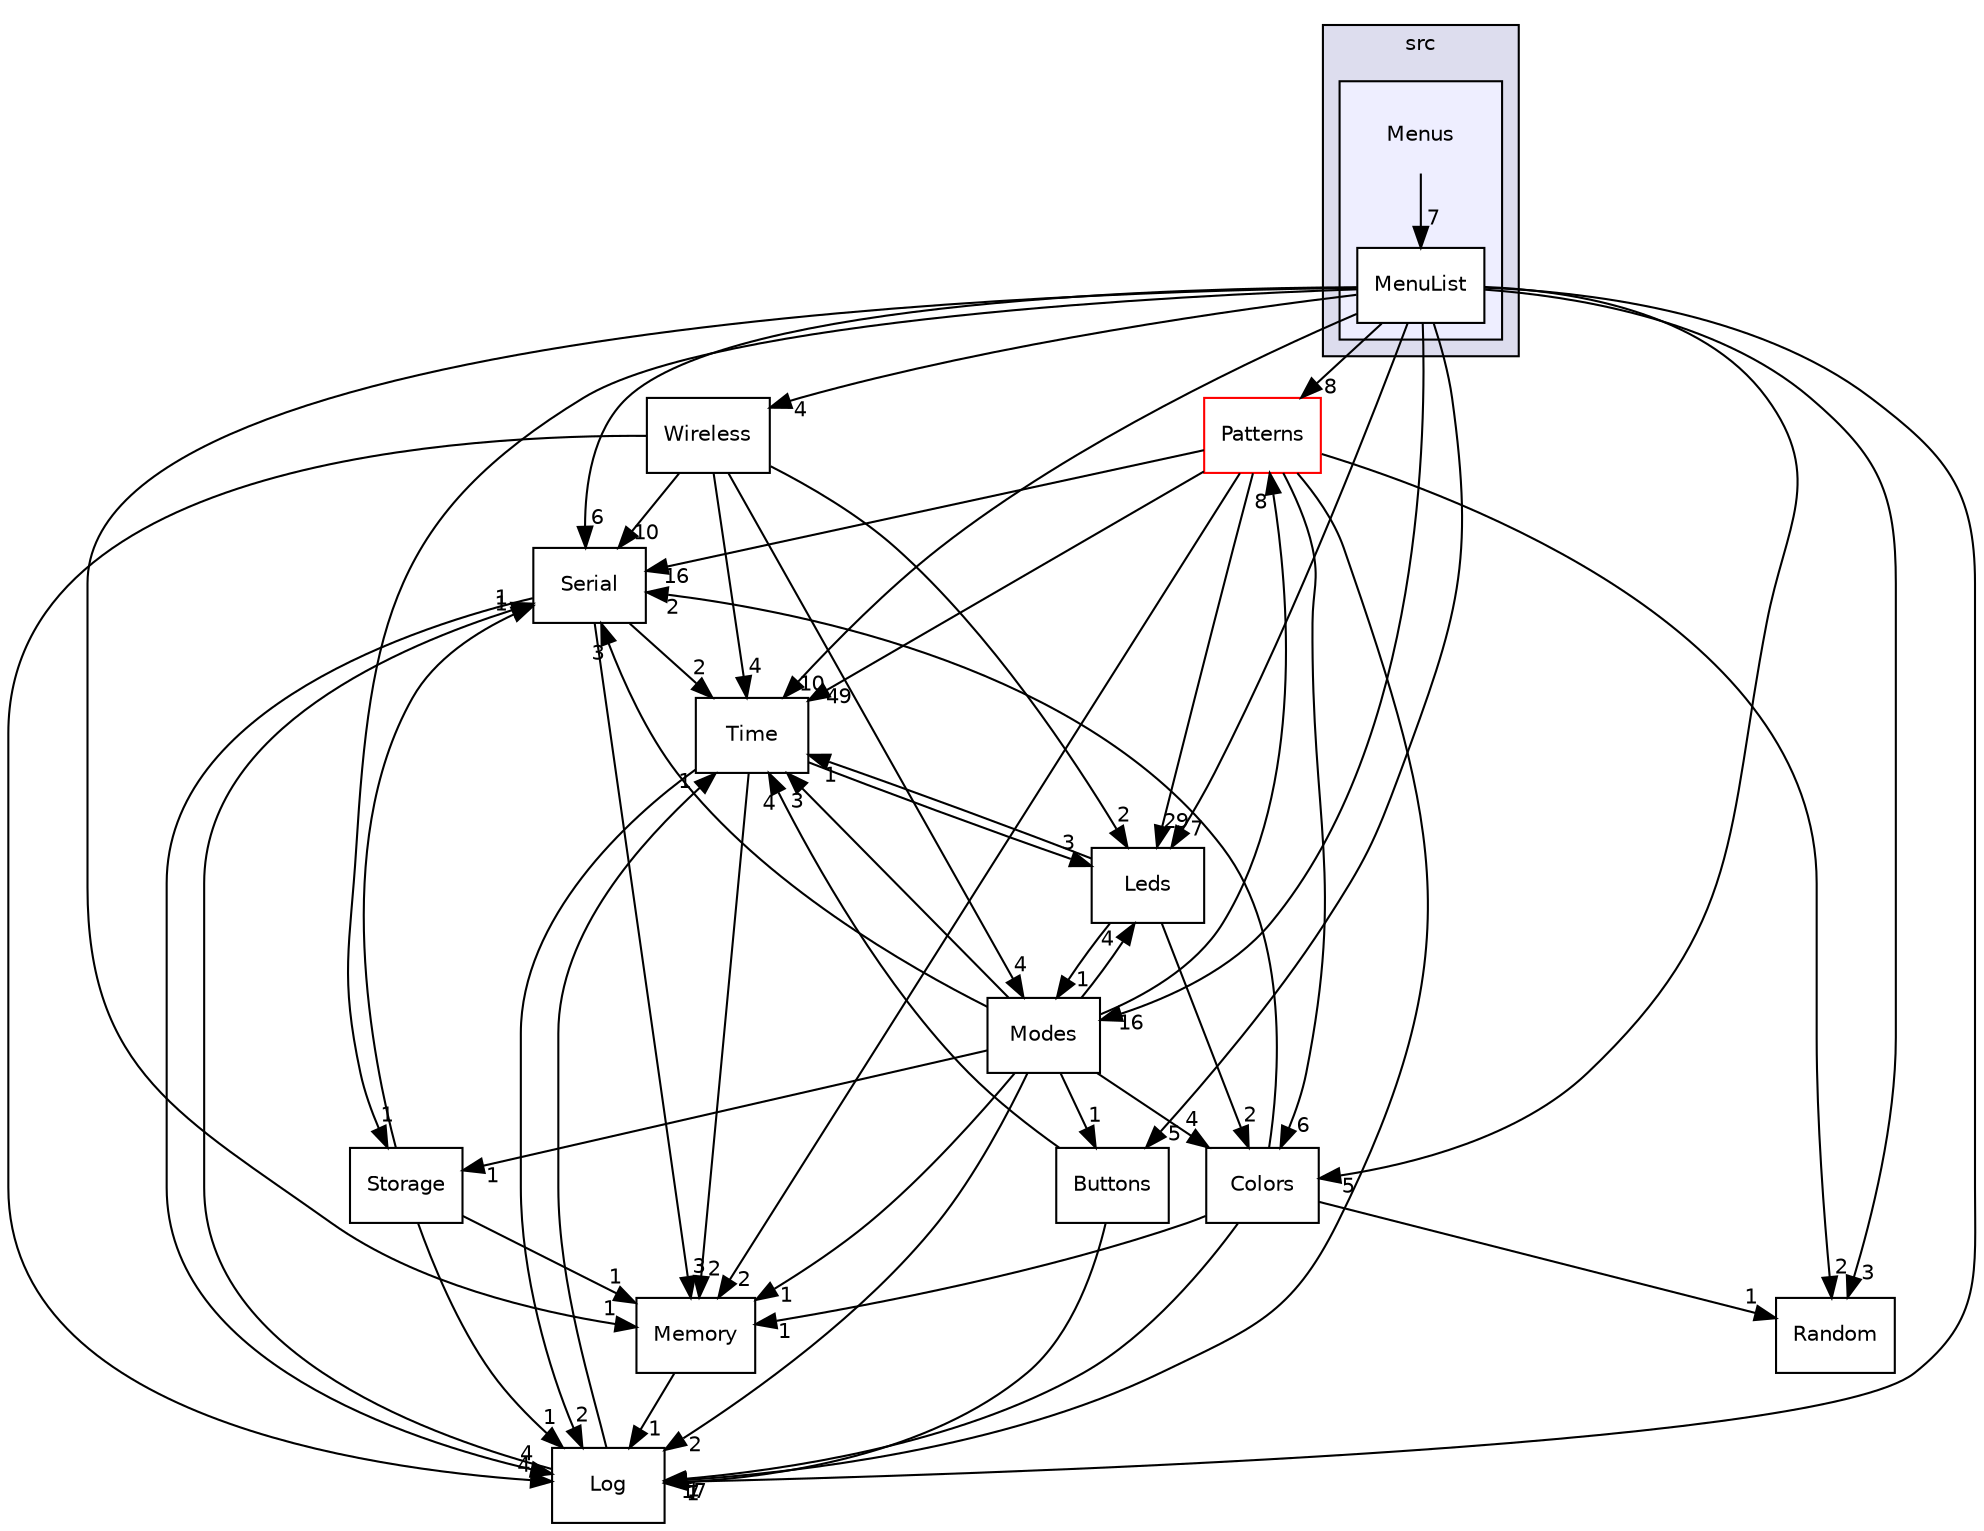 digraph "VortexEngine/src/Menus" {
  bgcolor=transparent;
  compound=true
  node [ fontsize="10", fontname="Helvetica"];
  edge [ labelfontsize="10", labelfontname="Helvetica"];
  subgraph clusterdir_df02266255841645c523fab960c9ed1d {
    graph [ bgcolor="#ddddee", pencolor="black", label="src" fontname="Helvetica", fontsize="10", URL="dir_df02266255841645c523fab960c9ed1d.html"]
  subgraph clusterdir_7e4d93e079ad601e0006c23ac3d37255 {
    graph [ bgcolor="#eeeeff", pencolor="black", label="" URL="dir_7e4d93e079ad601e0006c23ac3d37255.html"];
    dir_7e4d93e079ad601e0006c23ac3d37255 [shape=plaintext label="Menus"];
    dir_64b4510cba155c652ac883383ddf0b92 [shape=box label="MenuList" color="black" fillcolor="white" style="filled" URL="dir_64b4510cba155c652ac883383ddf0b92.html"];
  }
  }
  dir_d3731d706719beb3d6001df5dcff2644 [shape=box label="Patterns" color="red" URL="dir_d3731d706719beb3d6001df5dcff2644.html"];
  dir_1d79b4615f725ce6e1b38311d89b4d4f [shape=box label="Wireless" URL="dir_1d79b4615f725ce6e1b38311d89b4d4f.html"];
  dir_cabf3d63e98569a74ecb960b83c4a15b [shape=box label="Serial" URL="dir_cabf3d63e98569a74ecb960b83c4a15b.html"];
  dir_61b212e579fd471c490a116dc3a4c8cf [shape=box label="Storage" URL="dir_61b212e579fd471c490a116dc3a4c8cf.html"];
  dir_63ce3ba067bdf35a8f7c780ac03d51a3 [shape=box label="Time" URL="dir_63ce3ba067bdf35a8f7c780ac03d51a3.html"];
  dir_4d7f8bf987ecca6ad9438e8e8937cf95 [shape=box label="Modes" URL="dir_4d7f8bf987ecca6ad9438e8e8937cf95.html"];
  dir_9a5c88f87170865d940dc95c76676edb [shape=box label="Log" URL="dir_9a5c88f87170865d940dc95c76676edb.html"];
  dir_7e29431de6169dbb5f5ee7a990ed2b16 [shape=box label="Memory" URL="dir_7e29431de6169dbb5f5ee7a990ed2b16.html"];
  dir_60d51ee7315d72413f26211ac43a217e [shape=box label="Leds" URL="dir_60d51ee7315d72413f26211ac43a217e.html"];
  dir_ce91f970b513fb5ff406625265505b14 [shape=box label="Colors" URL="dir_ce91f970b513fb5ff406625265505b14.html"];
  dir_ff5a4dc0324506fcdfb8f8f681f9dae7 [shape=box label="Buttons" URL="dir_ff5a4dc0324506fcdfb8f8f681f9dae7.html"];
  dir_77968f70279e8f688919023f4af8a16f [shape=box label="Random" URL="dir_77968f70279e8f688919023f4af8a16f.html"];
  dir_d3731d706719beb3d6001df5dcff2644->dir_cabf3d63e98569a74ecb960b83c4a15b [headlabel="16", labeldistance=1.5 headhref="dir_000010_000015.html"];
  dir_d3731d706719beb3d6001df5dcff2644->dir_63ce3ba067bdf35a8f7c780ac03d51a3 [headlabel="49", labeldistance=1.5 headhref="dir_000010_000017.html"];
  dir_d3731d706719beb3d6001df5dcff2644->dir_9a5c88f87170865d940dc95c76676edb [headlabel="17", labeldistance=1.5 headhref="dir_000010_000005.html"];
  dir_d3731d706719beb3d6001df5dcff2644->dir_7e29431de6169dbb5f5ee7a990ed2b16 [headlabel="2", labeldistance=1.5 headhref="dir_000010_000006.html"];
  dir_d3731d706719beb3d6001df5dcff2644->dir_60d51ee7315d72413f26211ac43a217e [headlabel="29", labeldistance=1.5 headhref="dir_000010_000004.html"];
  dir_d3731d706719beb3d6001df5dcff2644->dir_ce91f970b513fb5ff406625265505b14 [headlabel="6", labeldistance=1.5 headhref="dir_000010_000003.html"];
  dir_d3731d706719beb3d6001df5dcff2644->dir_77968f70279e8f688919023f4af8a16f [headlabel="2", labeldistance=1.5 headhref="dir_000010_000014.html"];
  dir_1d79b4615f725ce6e1b38311d89b4d4f->dir_cabf3d63e98569a74ecb960b83c4a15b [headlabel="10", labeldistance=1.5 headhref="dir_000019_000015.html"];
  dir_1d79b4615f725ce6e1b38311d89b4d4f->dir_63ce3ba067bdf35a8f7c780ac03d51a3 [headlabel="4", labeldistance=1.5 headhref="dir_000019_000017.html"];
  dir_1d79b4615f725ce6e1b38311d89b4d4f->dir_4d7f8bf987ecca6ad9438e8e8937cf95 [headlabel="4", labeldistance=1.5 headhref="dir_000019_000009.html"];
  dir_1d79b4615f725ce6e1b38311d89b4d4f->dir_9a5c88f87170865d940dc95c76676edb [headlabel="4", labeldistance=1.5 headhref="dir_000019_000005.html"];
  dir_1d79b4615f725ce6e1b38311d89b4d4f->dir_60d51ee7315d72413f26211ac43a217e [headlabel="2", labeldistance=1.5 headhref="dir_000019_000004.html"];
  dir_cabf3d63e98569a74ecb960b83c4a15b->dir_63ce3ba067bdf35a8f7c780ac03d51a3 [headlabel="2", labeldistance=1.5 headhref="dir_000015_000017.html"];
  dir_cabf3d63e98569a74ecb960b83c4a15b->dir_9a5c88f87170865d940dc95c76676edb [headlabel="4", labeldistance=1.5 headhref="dir_000015_000005.html"];
  dir_cabf3d63e98569a74ecb960b83c4a15b->dir_7e29431de6169dbb5f5ee7a990ed2b16 [headlabel="3", labeldistance=1.5 headhref="dir_000015_000006.html"];
  dir_61b212e579fd471c490a116dc3a4c8cf->dir_cabf3d63e98569a74ecb960b83c4a15b [headlabel="1", labeldistance=1.5 headhref="dir_000016_000015.html"];
  dir_61b212e579fd471c490a116dc3a4c8cf->dir_9a5c88f87170865d940dc95c76676edb [headlabel="1", labeldistance=1.5 headhref="dir_000016_000005.html"];
  dir_61b212e579fd471c490a116dc3a4c8cf->dir_7e29431de6169dbb5f5ee7a990ed2b16 [headlabel="1", labeldistance=1.5 headhref="dir_000016_000006.html"];
  dir_63ce3ba067bdf35a8f7c780ac03d51a3->dir_9a5c88f87170865d940dc95c76676edb [headlabel="2", labeldistance=1.5 headhref="dir_000017_000005.html"];
  dir_63ce3ba067bdf35a8f7c780ac03d51a3->dir_7e29431de6169dbb5f5ee7a990ed2b16 [headlabel="2", labeldistance=1.5 headhref="dir_000017_000006.html"];
  dir_63ce3ba067bdf35a8f7c780ac03d51a3->dir_60d51ee7315d72413f26211ac43a217e [headlabel="3", labeldistance=1.5 headhref="dir_000017_000004.html"];
  dir_4d7f8bf987ecca6ad9438e8e8937cf95->dir_d3731d706719beb3d6001df5dcff2644 [headlabel="8", labeldistance=1.5 headhref="dir_000009_000010.html"];
  dir_4d7f8bf987ecca6ad9438e8e8937cf95->dir_cabf3d63e98569a74ecb960b83c4a15b [headlabel="3", labeldistance=1.5 headhref="dir_000009_000015.html"];
  dir_4d7f8bf987ecca6ad9438e8e8937cf95->dir_61b212e579fd471c490a116dc3a4c8cf [headlabel="1", labeldistance=1.5 headhref="dir_000009_000016.html"];
  dir_4d7f8bf987ecca6ad9438e8e8937cf95->dir_63ce3ba067bdf35a8f7c780ac03d51a3 [headlabel="3", labeldistance=1.5 headhref="dir_000009_000017.html"];
  dir_4d7f8bf987ecca6ad9438e8e8937cf95->dir_9a5c88f87170865d940dc95c76676edb [headlabel="2", labeldistance=1.5 headhref="dir_000009_000005.html"];
  dir_4d7f8bf987ecca6ad9438e8e8937cf95->dir_7e29431de6169dbb5f5ee7a990ed2b16 [headlabel="1", labeldistance=1.5 headhref="dir_000009_000006.html"];
  dir_4d7f8bf987ecca6ad9438e8e8937cf95->dir_60d51ee7315d72413f26211ac43a217e [headlabel="4", labeldistance=1.5 headhref="dir_000009_000004.html"];
  dir_4d7f8bf987ecca6ad9438e8e8937cf95->dir_ce91f970b513fb5ff406625265505b14 [headlabel="4", labeldistance=1.5 headhref="dir_000009_000003.html"];
  dir_4d7f8bf987ecca6ad9438e8e8937cf95->dir_ff5a4dc0324506fcdfb8f8f681f9dae7 [headlabel="1", labeldistance=1.5 headhref="dir_000009_000002.html"];
  dir_9a5c88f87170865d940dc95c76676edb->dir_cabf3d63e98569a74ecb960b83c4a15b [headlabel="1", labeldistance=1.5 headhref="dir_000005_000015.html"];
  dir_9a5c88f87170865d940dc95c76676edb->dir_63ce3ba067bdf35a8f7c780ac03d51a3 [headlabel="1", labeldistance=1.5 headhref="dir_000005_000017.html"];
  dir_7e29431de6169dbb5f5ee7a990ed2b16->dir_9a5c88f87170865d940dc95c76676edb [headlabel="1", labeldistance=1.5 headhref="dir_000006_000005.html"];
  dir_60d51ee7315d72413f26211ac43a217e->dir_63ce3ba067bdf35a8f7c780ac03d51a3 [headlabel="1", labeldistance=1.5 headhref="dir_000004_000017.html"];
  dir_60d51ee7315d72413f26211ac43a217e->dir_4d7f8bf987ecca6ad9438e8e8937cf95 [headlabel="1", labeldistance=1.5 headhref="dir_000004_000009.html"];
  dir_60d51ee7315d72413f26211ac43a217e->dir_ce91f970b513fb5ff406625265505b14 [headlabel="2", labeldistance=1.5 headhref="dir_000004_000003.html"];
  dir_64b4510cba155c652ac883383ddf0b92->dir_d3731d706719beb3d6001df5dcff2644 [headlabel="8", labeldistance=1.5 headhref="dir_000008_000010.html"];
  dir_64b4510cba155c652ac883383ddf0b92->dir_1d79b4615f725ce6e1b38311d89b4d4f [headlabel="4", labeldistance=1.5 headhref="dir_000008_000019.html"];
  dir_64b4510cba155c652ac883383ddf0b92->dir_cabf3d63e98569a74ecb960b83c4a15b [headlabel="6", labeldistance=1.5 headhref="dir_000008_000015.html"];
  dir_64b4510cba155c652ac883383ddf0b92->dir_61b212e579fd471c490a116dc3a4c8cf [headlabel="1", labeldistance=1.5 headhref="dir_000008_000016.html"];
  dir_64b4510cba155c652ac883383ddf0b92->dir_63ce3ba067bdf35a8f7c780ac03d51a3 [headlabel="10", labeldistance=1.5 headhref="dir_000008_000017.html"];
  dir_64b4510cba155c652ac883383ddf0b92->dir_4d7f8bf987ecca6ad9438e8e8937cf95 [headlabel="16", labeldistance=1.5 headhref="dir_000008_000009.html"];
  dir_64b4510cba155c652ac883383ddf0b92->dir_9a5c88f87170865d940dc95c76676edb [headlabel="7", labeldistance=1.5 headhref="dir_000008_000005.html"];
  dir_64b4510cba155c652ac883383ddf0b92->dir_7e29431de6169dbb5f5ee7a990ed2b16 [headlabel="1", labeldistance=1.5 headhref="dir_000008_000006.html"];
  dir_64b4510cba155c652ac883383ddf0b92->dir_60d51ee7315d72413f26211ac43a217e [headlabel="7", labeldistance=1.5 headhref="dir_000008_000004.html"];
  dir_64b4510cba155c652ac883383ddf0b92->dir_ce91f970b513fb5ff406625265505b14 [headlabel="5", labeldistance=1.5 headhref="dir_000008_000003.html"];
  dir_64b4510cba155c652ac883383ddf0b92->dir_ff5a4dc0324506fcdfb8f8f681f9dae7 [headlabel="5", labeldistance=1.5 headhref="dir_000008_000002.html"];
  dir_64b4510cba155c652ac883383ddf0b92->dir_77968f70279e8f688919023f4af8a16f [headlabel="3", labeldistance=1.5 headhref="dir_000008_000014.html"];
  dir_ce91f970b513fb5ff406625265505b14->dir_cabf3d63e98569a74ecb960b83c4a15b [headlabel="2", labeldistance=1.5 headhref="dir_000003_000015.html"];
  dir_ce91f970b513fb5ff406625265505b14->dir_9a5c88f87170865d940dc95c76676edb [headlabel="1", labeldistance=1.5 headhref="dir_000003_000005.html"];
  dir_ce91f970b513fb5ff406625265505b14->dir_7e29431de6169dbb5f5ee7a990ed2b16 [headlabel="1", labeldistance=1.5 headhref="dir_000003_000006.html"];
  dir_ce91f970b513fb5ff406625265505b14->dir_77968f70279e8f688919023f4af8a16f [headlabel="1", labeldistance=1.5 headhref="dir_000003_000014.html"];
  dir_7e4d93e079ad601e0006c23ac3d37255->dir_64b4510cba155c652ac883383ddf0b92 [headlabel="7", labeldistance=1.5 headhref="dir_000007_000008.html"];
  dir_ff5a4dc0324506fcdfb8f8f681f9dae7->dir_63ce3ba067bdf35a8f7c780ac03d51a3 [headlabel="4", labeldistance=1.5 headhref="dir_000002_000017.html"];
  dir_ff5a4dc0324506fcdfb8f8f681f9dae7->dir_9a5c88f87170865d940dc95c76676edb [headlabel="1", labeldistance=1.5 headhref="dir_000002_000005.html"];
}
